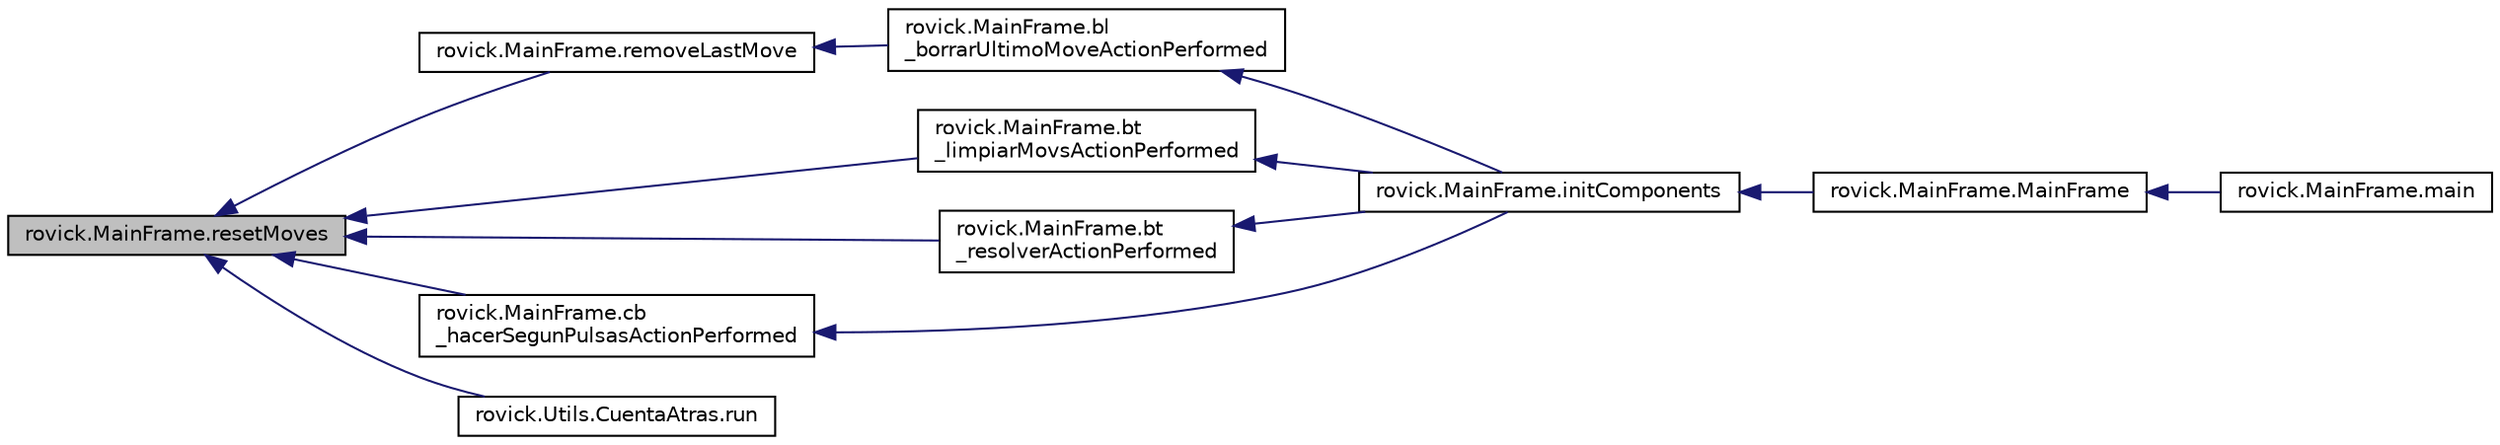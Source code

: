 digraph "rovick.MainFrame.resetMoves"
{
  edge [fontname="Helvetica",fontsize="10",labelfontname="Helvetica",labelfontsize="10"];
  node [fontname="Helvetica",fontsize="10",shape=record];
  rankdir="LR";
  Node152 [label="rovick.MainFrame.resetMoves",height=0.2,width=0.4,color="black", fillcolor="grey75", style="filled", fontcolor="black"];
  Node152 -> Node153 [dir="back",color="midnightblue",fontsize="10",style="solid",fontname="Helvetica"];
  Node153 [label="rovick.MainFrame.removeLastMove",height=0.2,width=0.4,color="black", fillcolor="white", style="filled",URL="$group___auxiliares.html#ga27c198265fb7a3f149b95aaac12bf9f0",tooltip="Borra el ultimo movimiento del ArrayList movimientos, y ajusta los tiempos y los movimientos. "];
  Node153 -> Node154 [dir="back",color="midnightblue",fontsize="10",style="solid",fontname="Helvetica"];
  Node154 [label="rovick.MainFrame.bl\l_borrarUltimoMoveActionPerformed",height=0.2,width=0.4,color="black", fillcolor="white", style="filled",URL="$group___otros.html#ga34294f2c62e4f116ccf881cfefcaeacb"];
  Node154 -> Node155 [dir="back",color="midnightblue",fontsize="10",style="solid",fontname="Helvetica"];
  Node155 [label="rovick.MainFrame.initComponents",height=0.2,width=0.4,color="black", fillcolor="white", style="filled",URL="$classrovick_1_1_main_frame.html#a6bfda0f949106916323960d384a309e0"];
  Node155 -> Node156 [dir="back",color="midnightblue",fontsize="10",style="solid",fontname="Helvetica"];
  Node156 [label="rovick.MainFrame.MainFrame",height=0.2,width=0.4,color="black", fillcolor="white", style="filled",URL="$group___principales.html#ga511f1ff25cbcc94bf9a36611674b5fec",tooltip="Contrucotr de la victa principal. "];
  Node156 -> Node157 [dir="back",color="midnightblue",fontsize="10",style="solid",fontname="Helvetica"];
  Node157 [label="rovick.MainFrame.main",height=0.2,width=0.4,color="black", fillcolor="white", style="filled",URL="$classrovick_1_1_main_frame.html#ac31f17c5894a105267e32842324663ac"];
  Node152 -> Node158 [dir="back",color="midnightblue",fontsize="10",style="solid",fontname="Helvetica"];
  Node158 [label="rovick.MainFrame.bt\l_limpiarMovsActionPerformed",height=0.2,width=0.4,color="black", fillcolor="white", style="filled",URL="$group___otros.html#ga0c811439533d95200c76cdc2c9395d59"];
  Node158 -> Node155 [dir="back",color="midnightblue",fontsize="10",style="solid",fontname="Helvetica"];
  Node152 -> Node159 [dir="back",color="midnightblue",fontsize="10",style="solid",fontname="Helvetica"];
  Node159 [label="rovick.MainFrame.bt\l_resolverActionPerformed",height=0.2,width=0.4,color="black", fillcolor="white", style="filled",URL="$group___otros.html#ga97be6de2f330b3b3559fc5a3a67840ed"];
  Node159 -> Node155 [dir="back",color="midnightblue",fontsize="10",style="solid",fontname="Helvetica"];
  Node152 -> Node160 [dir="back",color="midnightblue",fontsize="10",style="solid",fontname="Helvetica"];
  Node160 [label="rovick.MainFrame.cb\l_hacerSegunPulsasActionPerformed",height=0.2,width=0.4,color="black", fillcolor="white", style="filled",URL="$group___otros.html#gae3f02523f5de684738708fa8fafd59a2"];
  Node160 -> Node155 [dir="back",color="midnightblue",fontsize="10",style="solid",fontname="Helvetica"];
  Node152 -> Node161 [dir="back",color="midnightblue",fontsize="10",style="solid",fontname="Helvetica"];
  Node161 [label="rovick.Utils.CuentaAtras.run",height=0.2,width=0.4,color="black", fillcolor="white", style="filled",URL="$classrovick_1_1_utils_1_1_cuenta_atras.html#aabd60572d54245e890b235d5bf4874db"];
}
